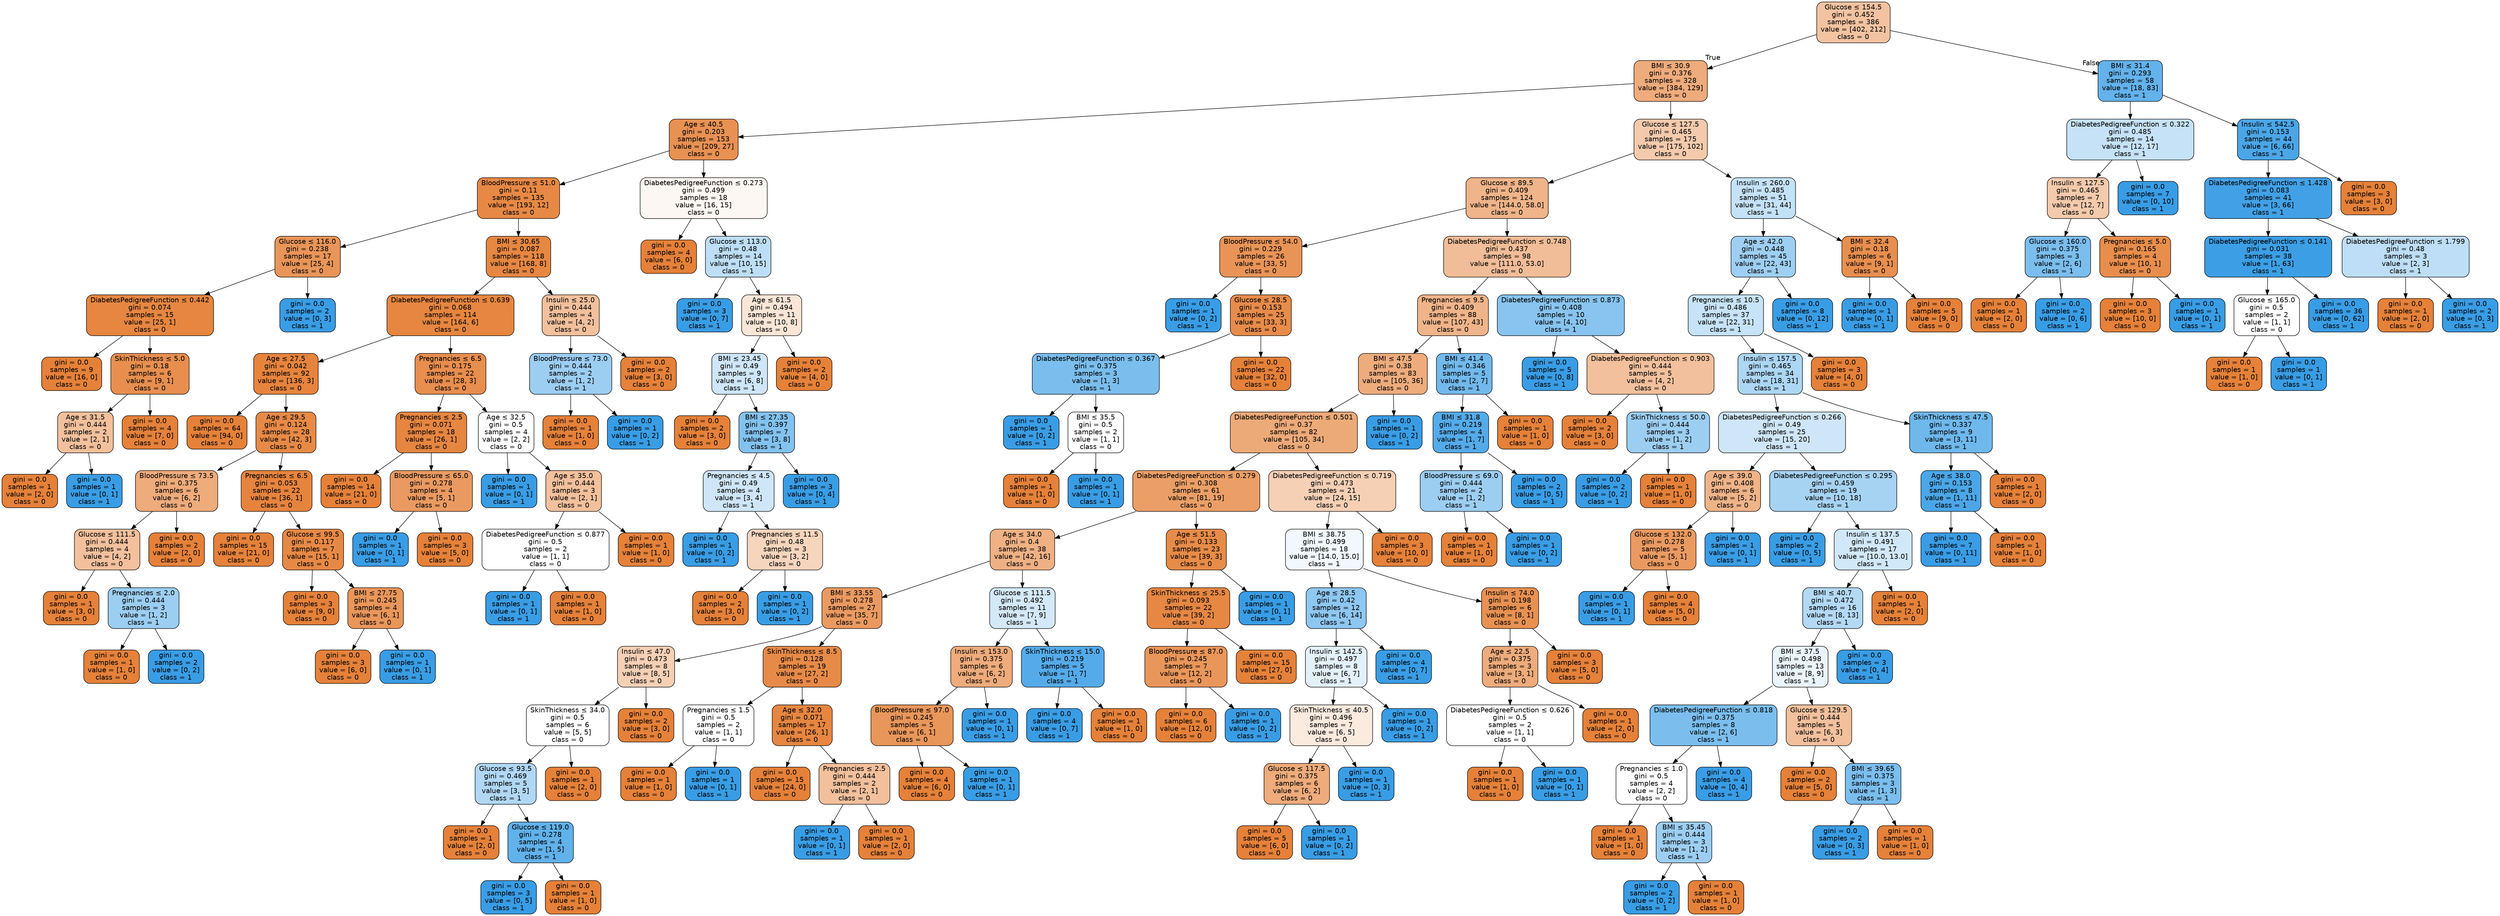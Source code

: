 digraph Tree {
node [shape=box, style="filled, rounded", color="black", fontname="helvetica"] ;
edge [fontname="helvetica"] ;
0 [label=<Glucose &le; 154.5<br/>gini = 0.452<br/>samples = 386<br/>value = [402, 212]<br/>class = 0>, fillcolor="#f3c3a1"] ;
1 [label=<BMI &le; 30.9<br/>gini = 0.376<br/>samples = 328<br/>value = [384, 129]<br/>class = 0>, fillcolor="#eeab7c"] ;
0 -> 1 [labeldistance=2.5, labelangle=45, headlabel="True"] ;
2 [label=<Age &le; 40.5<br/>gini = 0.203<br/>samples = 153<br/>value = [209, 27]<br/>class = 0>, fillcolor="#e89153"] ;
1 -> 2 ;
3 [label=<BloodPressure &le; 51.0<br/>gini = 0.11<br/>samples = 135<br/>value = [193, 12]<br/>class = 0>, fillcolor="#e78945"] ;
2 -> 3 ;
4 [label=<Glucose &le; 116.0<br/>gini = 0.238<br/>samples = 17<br/>value = [25, 4]<br/>class = 0>, fillcolor="#e99559"] ;
3 -> 4 ;
5 [label=<DiabetesPedigreeFunction &le; 0.442<br/>gini = 0.074<br/>samples = 15<br/>value = [25, 1]<br/>class = 0>, fillcolor="#e68641"] ;
4 -> 5 ;
6 [label=<gini = 0.0<br/>samples = 9<br/>value = [16, 0]<br/>class = 0>, fillcolor="#e58139"] ;
5 -> 6 ;
7 [label=<SkinThickness &le; 5.0<br/>gini = 0.18<br/>samples = 6<br/>value = [9, 1]<br/>class = 0>, fillcolor="#e88f4f"] ;
5 -> 7 ;
8 [label=<Age &le; 31.5<br/>gini = 0.444<br/>samples = 2<br/>value = [2, 1]<br/>class = 0>, fillcolor="#f2c09c"] ;
7 -> 8 ;
9 [label=<gini = 0.0<br/>samples = 1<br/>value = [2, 0]<br/>class = 0>, fillcolor="#e58139"] ;
8 -> 9 ;
10 [label=<gini = 0.0<br/>samples = 1<br/>value = [0, 1]<br/>class = 1>, fillcolor="#399de5"] ;
8 -> 10 ;
11 [label=<gini = 0.0<br/>samples = 4<br/>value = [7, 0]<br/>class = 0>, fillcolor="#e58139"] ;
7 -> 11 ;
12 [label=<gini = 0.0<br/>samples = 2<br/>value = [0, 3]<br/>class = 1>, fillcolor="#399de5"] ;
4 -> 12 ;
13 [label=<BMI &le; 30.65<br/>gini = 0.087<br/>samples = 118<br/>value = [168, 8]<br/>class = 0>, fillcolor="#e68742"] ;
3 -> 13 ;
14 [label=<DiabetesPedigreeFunction &le; 0.639<br/>gini = 0.068<br/>samples = 114<br/>value = [164, 6]<br/>class = 0>, fillcolor="#e68640"] ;
13 -> 14 ;
15 [label=<Age &le; 27.5<br/>gini = 0.042<br/>samples = 92<br/>value = [136, 3]<br/>class = 0>, fillcolor="#e6843d"] ;
14 -> 15 ;
16 [label=<gini = 0.0<br/>samples = 64<br/>value = [94, 0]<br/>class = 0>, fillcolor="#e58139"] ;
15 -> 16 ;
17 [label=<Age &le; 29.5<br/>gini = 0.124<br/>samples = 28<br/>value = [42, 3]<br/>class = 0>, fillcolor="#e78a47"] ;
15 -> 17 ;
18 [label=<BloodPressure &le; 73.5<br/>gini = 0.375<br/>samples = 6<br/>value = [6, 2]<br/>class = 0>, fillcolor="#eeab7b"] ;
17 -> 18 ;
19 [label=<Glucose &le; 111.5<br/>gini = 0.444<br/>samples = 4<br/>value = [4, 2]<br/>class = 0>, fillcolor="#f2c09c"] ;
18 -> 19 ;
20 [label=<gini = 0.0<br/>samples = 1<br/>value = [3, 0]<br/>class = 0>, fillcolor="#e58139"] ;
19 -> 20 ;
21 [label=<Pregnancies &le; 2.0<br/>gini = 0.444<br/>samples = 3<br/>value = [1, 2]<br/>class = 1>, fillcolor="#9ccef2"] ;
19 -> 21 ;
22 [label=<gini = 0.0<br/>samples = 1<br/>value = [1, 0]<br/>class = 0>, fillcolor="#e58139"] ;
21 -> 22 ;
23 [label=<gini = 0.0<br/>samples = 2<br/>value = [0, 2]<br/>class = 1>, fillcolor="#399de5"] ;
21 -> 23 ;
24 [label=<gini = 0.0<br/>samples = 2<br/>value = [2, 0]<br/>class = 0>, fillcolor="#e58139"] ;
18 -> 24 ;
25 [label=<Pregnancies &le; 6.5<br/>gini = 0.053<br/>samples = 22<br/>value = [36, 1]<br/>class = 0>, fillcolor="#e6843e"] ;
17 -> 25 ;
26 [label=<gini = 0.0<br/>samples = 15<br/>value = [21, 0]<br/>class = 0>, fillcolor="#e58139"] ;
25 -> 26 ;
27 [label=<Glucose &le; 99.5<br/>gini = 0.117<br/>samples = 7<br/>value = [15, 1]<br/>class = 0>, fillcolor="#e78946"] ;
25 -> 27 ;
28 [label=<gini = 0.0<br/>samples = 3<br/>value = [9, 0]<br/>class = 0>, fillcolor="#e58139"] ;
27 -> 28 ;
29 [label=<BMI &le; 27.75<br/>gini = 0.245<br/>samples = 4<br/>value = [6, 1]<br/>class = 0>, fillcolor="#e9965a"] ;
27 -> 29 ;
30 [label=<gini = 0.0<br/>samples = 3<br/>value = [6, 0]<br/>class = 0>, fillcolor="#e58139"] ;
29 -> 30 ;
31 [label=<gini = 0.0<br/>samples = 1<br/>value = [0, 1]<br/>class = 1>, fillcolor="#399de5"] ;
29 -> 31 ;
32 [label=<Pregnancies &le; 6.5<br/>gini = 0.175<br/>samples = 22<br/>value = [28, 3]<br/>class = 0>, fillcolor="#e88e4e"] ;
14 -> 32 ;
33 [label=<Pregnancies &le; 2.5<br/>gini = 0.071<br/>samples = 18<br/>value = [26, 1]<br/>class = 0>, fillcolor="#e68641"] ;
32 -> 33 ;
34 [label=<gini = 0.0<br/>samples = 14<br/>value = [21, 0]<br/>class = 0>, fillcolor="#e58139"] ;
33 -> 34 ;
35 [label=<BloodPressure &le; 65.0<br/>gini = 0.278<br/>samples = 4<br/>value = [5, 1]<br/>class = 0>, fillcolor="#ea9a61"] ;
33 -> 35 ;
36 [label=<gini = 0.0<br/>samples = 1<br/>value = [0, 1]<br/>class = 1>, fillcolor="#399de5"] ;
35 -> 36 ;
37 [label=<gini = 0.0<br/>samples = 3<br/>value = [5, 0]<br/>class = 0>, fillcolor="#e58139"] ;
35 -> 37 ;
38 [label=<Age &le; 32.5<br/>gini = 0.5<br/>samples = 4<br/>value = [2, 2]<br/>class = 0>, fillcolor="#ffffff"] ;
32 -> 38 ;
39 [label=<gini = 0.0<br/>samples = 1<br/>value = [0, 1]<br/>class = 1>, fillcolor="#399de5"] ;
38 -> 39 ;
40 [label=<Age &le; 35.0<br/>gini = 0.444<br/>samples = 3<br/>value = [2, 1]<br/>class = 0>, fillcolor="#f2c09c"] ;
38 -> 40 ;
41 [label=<DiabetesPedigreeFunction &le; 0.877<br/>gini = 0.5<br/>samples = 2<br/>value = [1, 1]<br/>class = 0>, fillcolor="#ffffff"] ;
40 -> 41 ;
42 [label=<gini = 0.0<br/>samples = 1<br/>value = [0, 1]<br/>class = 1>, fillcolor="#399de5"] ;
41 -> 42 ;
43 [label=<gini = 0.0<br/>samples = 1<br/>value = [1, 0]<br/>class = 0>, fillcolor="#e58139"] ;
41 -> 43 ;
44 [label=<gini = 0.0<br/>samples = 1<br/>value = [1, 0]<br/>class = 0>, fillcolor="#e58139"] ;
40 -> 44 ;
45 [label=<Insulin &le; 25.0<br/>gini = 0.444<br/>samples = 4<br/>value = [4, 2]<br/>class = 0>, fillcolor="#f2c09c"] ;
13 -> 45 ;
46 [label=<BloodPressure &le; 73.0<br/>gini = 0.444<br/>samples = 2<br/>value = [1, 2]<br/>class = 1>, fillcolor="#9ccef2"] ;
45 -> 46 ;
47 [label=<gini = 0.0<br/>samples = 1<br/>value = [1, 0]<br/>class = 0>, fillcolor="#e58139"] ;
46 -> 47 ;
48 [label=<gini = 0.0<br/>samples = 1<br/>value = [0, 2]<br/>class = 1>, fillcolor="#399de5"] ;
46 -> 48 ;
49 [label=<gini = 0.0<br/>samples = 2<br/>value = [3, 0]<br/>class = 0>, fillcolor="#e58139"] ;
45 -> 49 ;
50 [label=<DiabetesPedigreeFunction &le; 0.273<br/>gini = 0.499<br/>samples = 18<br/>value = [16, 15]<br/>class = 0>, fillcolor="#fdf7f3"] ;
2 -> 50 ;
51 [label=<gini = 0.0<br/>samples = 4<br/>value = [6, 0]<br/>class = 0>, fillcolor="#e58139"] ;
50 -> 51 ;
52 [label=<Glucose &le; 113.0<br/>gini = 0.48<br/>samples = 14<br/>value = [10, 15]<br/>class = 1>, fillcolor="#bddef6"] ;
50 -> 52 ;
53 [label=<gini = 0.0<br/>samples = 3<br/>value = [0, 7]<br/>class = 1>, fillcolor="#399de5"] ;
52 -> 53 ;
54 [label=<Age &le; 61.5<br/>gini = 0.494<br/>samples = 11<br/>value = [10, 8]<br/>class = 0>, fillcolor="#fae6d7"] ;
52 -> 54 ;
55 [label=<BMI &le; 23.45<br/>gini = 0.49<br/>samples = 9<br/>value = [6, 8]<br/>class = 1>, fillcolor="#cee6f8"] ;
54 -> 55 ;
56 [label=<gini = 0.0<br/>samples = 2<br/>value = [3, 0]<br/>class = 0>, fillcolor="#e58139"] ;
55 -> 56 ;
57 [label=<BMI &le; 27.35<br/>gini = 0.397<br/>samples = 7<br/>value = [3, 8]<br/>class = 1>, fillcolor="#83c2ef"] ;
55 -> 57 ;
58 [label=<Pregnancies &le; 4.5<br/>gini = 0.49<br/>samples = 4<br/>value = [3, 4]<br/>class = 1>, fillcolor="#cee6f8"] ;
57 -> 58 ;
59 [label=<gini = 0.0<br/>samples = 1<br/>value = [0, 2]<br/>class = 1>, fillcolor="#399de5"] ;
58 -> 59 ;
60 [label=<Pregnancies &le; 11.5<br/>gini = 0.48<br/>samples = 3<br/>value = [3, 2]<br/>class = 0>, fillcolor="#f6d5bd"] ;
58 -> 60 ;
61 [label=<gini = 0.0<br/>samples = 2<br/>value = [3, 0]<br/>class = 0>, fillcolor="#e58139"] ;
60 -> 61 ;
62 [label=<gini = 0.0<br/>samples = 1<br/>value = [0, 2]<br/>class = 1>, fillcolor="#399de5"] ;
60 -> 62 ;
63 [label=<gini = 0.0<br/>samples = 3<br/>value = [0, 4]<br/>class = 1>, fillcolor="#399de5"] ;
57 -> 63 ;
64 [label=<gini = 0.0<br/>samples = 2<br/>value = [4, 0]<br/>class = 0>, fillcolor="#e58139"] ;
54 -> 64 ;
65 [label=<Glucose &le; 127.5<br/>gini = 0.465<br/>samples = 175<br/>value = [175, 102]<br/>class = 0>, fillcolor="#f4caac"] ;
1 -> 65 ;
66 [label=<Glucose &le; 89.5<br/>gini = 0.409<br/>samples = 124<br/>value = [144.0, 58.0]<br/>class = 0>, fillcolor="#efb489"] ;
65 -> 66 ;
67 [label=<BloodPressure &le; 54.0<br/>gini = 0.229<br/>samples = 26<br/>value = [33, 5]<br/>class = 0>, fillcolor="#e99457"] ;
66 -> 67 ;
68 [label=<gini = 0.0<br/>samples = 1<br/>value = [0, 2]<br/>class = 1>, fillcolor="#399de5"] ;
67 -> 68 ;
69 [label=<Glucose &le; 28.5<br/>gini = 0.153<br/>samples = 25<br/>value = [33, 3]<br/>class = 0>, fillcolor="#e78c4b"] ;
67 -> 69 ;
70 [label=<DiabetesPedigreeFunction &le; 0.367<br/>gini = 0.375<br/>samples = 3<br/>value = [1, 3]<br/>class = 1>, fillcolor="#7bbeee"] ;
69 -> 70 ;
71 [label=<gini = 0.0<br/>samples = 1<br/>value = [0, 2]<br/>class = 1>, fillcolor="#399de5"] ;
70 -> 71 ;
72 [label=<BMI &le; 35.5<br/>gini = 0.5<br/>samples = 2<br/>value = [1, 1]<br/>class = 0>, fillcolor="#ffffff"] ;
70 -> 72 ;
73 [label=<gini = 0.0<br/>samples = 1<br/>value = [1, 0]<br/>class = 0>, fillcolor="#e58139"] ;
72 -> 73 ;
74 [label=<gini = 0.0<br/>samples = 1<br/>value = [0, 1]<br/>class = 1>, fillcolor="#399de5"] ;
72 -> 74 ;
75 [label=<gini = 0.0<br/>samples = 22<br/>value = [32, 0]<br/>class = 0>, fillcolor="#e58139"] ;
69 -> 75 ;
76 [label=<DiabetesPedigreeFunction &le; 0.748<br/>gini = 0.437<br/>samples = 98<br/>value = [111.0, 53.0]<br/>class = 0>, fillcolor="#f1bd98"] ;
66 -> 76 ;
77 [label=<Pregnancies &le; 9.5<br/>gini = 0.409<br/>samples = 88<br/>value = [107, 43]<br/>class = 0>, fillcolor="#efb489"] ;
76 -> 77 ;
78 [label=<BMI &le; 47.5<br/>gini = 0.38<br/>samples = 83<br/>value = [105, 36]<br/>class = 0>, fillcolor="#eeac7d"] ;
77 -> 78 ;
79 [label=<DiabetesPedigreeFunction &le; 0.501<br/>gini = 0.37<br/>samples = 82<br/>value = [105, 34]<br/>class = 0>, fillcolor="#edaa79"] ;
78 -> 79 ;
80 [label=<DiabetesPedigreeFunction &le; 0.279<br/>gini = 0.308<br/>samples = 61<br/>value = [81, 19]<br/>class = 0>, fillcolor="#eb9f67"] ;
79 -> 80 ;
81 [label=<Age &le; 34.0<br/>gini = 0.4<br/>samples = 38<br/>value = [42, 16]<br/>class = 0>, fillcolor="#efb184"] ;
80 -> 81 ;
82 [label=<BMI &le; 33.55<br/>gini = 0.278<br/>samples = 27<br/>value = [35, 7]<br/>class = 0>, fillcolor="#ea9a61"] ;
81 -> 82 ;
83 [label=<Insulin &le; 47.0<br/>gini = 0.473<br/>samples = 8<br/>value = [8, 5]<br/>class = 0>, fillcolor="#f5d0b5"] ;
82 -> 83 ;
84 [label=<SkinThickness &le; 34.0<br/>gini = 0.5<br/>samples = 6<br/>value = [5, 5]<br/>class = 0>, fillcolor="#ffffff"] ;
83 -> 84 ;
85 [label=<Glucose &le; 93.5<br/>gini = 0.469<br/>samples = 5<br/>value = [3, 5]<br/>class = 1>, fillcolor="#b0d8f5"] ;
84 -> 85 ;
86 [label=<gini = 0.0<br/>samples = 1<br/>value = [2, 0]<br/>class = 0>, fillcolor="#e58139"] ;
85 -> 86 ;
87 [label=<Glucose &le; 119.0<br/>gini = 0.278<br/>samples = 4<br/>value = [1, 5]<br/>class = 1>, fillcolor="#61b1ea"] ;
85 -> 87 ;
88 [label=<gini = 0.0<br/>samples = 3<br/>value = [0, 5]<br/>class = 1>, fillcolor="#399de5"] ;
87 -> 88 ;
89 [label=<gini = 0.0<br/>samples = 1<br/>value = [1, 0]<br/>class = 0>, fillcolor="#e58139"] ;
87 -> 89 ;
90 [label=<gini = 0.0<br/>samples = 1<br/>value = [2, 0]<br/>class = 0>, fillcolor="#e58139"] ;
84 -> 90 ;
91 [label=<gini = 0.0<br/>samples = 2<br/>value = [3, 0]<br/>class = 0>, fillcolor="#e58139"] ;
83 -> 91 ;
92 [label=<SkinThickness &le; 8.5<br/>gini = 0.128<br/>samples = 19<br/>value = [27, 2]<br/>class = 0>, fillcolor="#e78a48"] ;
82 -> 92 ;
93 [label=<Pregnancies &le; 1.5<br/>gini = 0.5<br/>samples = 2<br/>value = [1, 1]<br/>class = 0>, fillcolor="#ffffff"] ;
92 -> 93 ;
94 [label=<gini = 0.0<br/>samples = 1<br/>value = [1, 0]<br/>class = 0>, fillcolor="#e58139"] ;
93 -> 94 ;
95 [label=<gini = 0.0<br/>samples = 1<br/>value = [0, 1]<br/>class = 1>, fillcolor="#399de5"] ;
93 -> 95 ;
96 [label=<Age &le; 32.0<br/>gini = 0.071<br/>samples = 17<br/>value = [26, 1]<br/>class = 0>, fillcolor="#e68641"] ;
92 -> 96 ;
97 [label=<gini = 0.0<br/>samples = 15<br/>value = [24, 0]<br/>class = 0>, fillcolor="#e58139"] ;
96 -> 97 ;
98 [label=<Pregnancies &le; 2.5<br/>gini = 0.444<br/>samples = 2<br/>value = [2, 1]<br/>class = 0>, fillcolor="#f2c09c"] ;
96 -> 98 ;
99 [label=<gini = 0.0<br/>samples = 1<br/>value = [0, 1]<br/>class = 1>, fillcolor="#399de5"] ;
98 -> 99 ;
100 [label=<gini = 0.0<br/>samples = 1<br/>value = [2, 0]<br/>class = 0>, fillcolor="#e58139"] ;
98 -> 100 ;
101 [label=<Glucose &le; 111.5<br/>gini = 0.492<br/>samples = 11<br/>value = [7, 9]<br/>class = 1>, fillcolor="#d3e9f9"] ;
81 -> 101 ;
102 [label=<Insulin &le; 153.0<br/>gini = 0.375<br/>samples = 6<br/>value = [6, 2]<br/>class = 0>, fillcolor="#eeab7b"] ;
101 -> 102 ;
103 [label=<BloodPressure &le; 97.0<br/>gini = 0.245<br/>samples = 5<br/>value = [6, 1]<br/>class = 0>, fillcolor="#e9965a"] ;
102 -> 103 ;
104 [label=<gini = 0.0<br/>samples = 4<br/>value = [6, 0]<br/>class = 0>, fillcolor="#e58139"] ;
103 -> 104 ;
105 [label=<gini = 0.0<br/>samples = 1<br/>value = [0, 1]<br/>class = 1>, fillcolor="#399de5"] ;
103 -> 105 ;
106 [label=<gini = 0.0<br/>samples = 1<br/>value = [0, 1]<br/>class = 1>, fillcolor="#399de5"] ;
102 -> 106 ;
107 [label=<SkinThickness &le; 15.0<br/>gini = 0.219<br/>samples = 5<br/>value = [1, 7]<br/>class = 1>, fillcolor="#55abe9"] ;
101 -> 107 ;
108 [label=<gini = 0.0<br/>samples = 4<br/>value = [0, 7]<br/>class = 1>, fillcolor="#399de5"] ;
107 -> 108 ;
109 [label=<gini = 0.0<br/>samples = 1<br/>value = [1, 0]<br/>class = 0>, fillcolor="#e58139"] ;
107 -> 109 ;
110 [label=<Age &le; 51.5<br/>gini = 0.133<br/>samples = 23<br/>value = [39, 3]<br/>class = 0>, fillcolor="#e78b48"] ;
80 -> 110 ;
111 [label=<SkinThickness &le; 25.5<br/>gini = 0.093<br/>samples = 22<br/>value = [39, 2]<br/>class = 0>, fillcolor="#e68743"] ;
110 -> 111 ;
112 [label=<BloodPressure &le; 87.0<br/>gini = 0.245<br/>samples = 7<br/>value = [12, 2]<br/>class = 0>, fillcolor="#e9965a"] ;
111 -> 112 ;
113 [label=<gini = 0.0<br/>samples = 6<br/>value = [12, 0]<br/>class = 0>, fillcolor="#e58139"] ;
112 -> 113 ;
114 [label=<gini = 0.0<br/>samples = 1<br/>value = [0, 2]<br/>class = 1>, fillcolor="#399de5"] ;
112 -> 114 ;
115 [label=<gini = 0.0<br/>samples = 15<br/>value = [27, 0]<br/>class = 0>, fillcolor="#e58139"] ;
111 -> 115 ;
116 [label=<gini = 0.0<br/>samples = 1<br/>value = [0, 1]<br/>class = 1>, fillcolor="#399de5"] ;
110 -> 116 ;
117 [label=<DiabetesPedigreeFunction &le; 0.719<br/>gini = 0.473<br/>samples = 21<br/>value = [24, 15]<br/>class = 0>, fillcolor="#f5d0b5"] ;
79 -> 117 ;
118 [label=<BMI &le; 38.75<br/>gini = 0.499<br/>samples = 18<br/>value = [14.0, 15.0]<br/>class = 1>, fillcolor="#f2f8fd"] ;
117 -> 118 ;
119 [label=<Age &le; 28.5<br/>gini = 0.42<br/>samples = 12<br/>value = [6, 14]<br/>class = 1>, fillcolor="#8ec7f0"] ;
118 -> 119 ;
120 [label=<Insulin &le; 142.5<br/>gini = 0.497<br/>samples = 8<br/>value = [6, 7]<br/>class = 1>, fillcolor="#e3f1fb"] ;
119 -> 120 ;
121 [label=<SkinThickness &le; 40.5<br/>gini = 0.496<br/>samples = 7<br/>value = [6, 5]<br/>class = 0>, fillcolor="#fbeade"] ;
120 -> 121 ;
122 [label=<Glucose &le; 117.5<br/>gini = 0.375<br/>samples = 6<br/>value = [6, 2]<br/>class = 0>, fillcolor="#eeab7b"] ;
121 -> 122 ;
123 [label=<gini = 0.0<br/>samples = 5<br/>value = [6, 0]<br/>class = 0>, fillcolor="#e58139"] ;
122 -> 123 ;
124 [label=<gini = 0.0<br/>samples = 1<br/>value = [0, 2]<br/>class = 1>, fillcolor="#399de5"] ;
122 -> 124 ;
125 [label=<gini = 0.0<br/>samples = 1<br/>value = [0, 3]<br/>class = 1>, fillcolor="#399de5"] ;
121 -> 125 ;
126 [label=<gini = 0.0<br/>samples = 1<br/>value = [0, 2]<br/>class = 1>, fillcolor="#399de5"] ;
120 -> 126 ;
127 [label=<gini = 0.0<br/>samples = 4<br/>value = [0, 7]<br/>class = 1>, fillcolor="#399de5"] ;
119 -> 127 ;
128 [label=<Insulin &le; 74.0<br/>gini = 0.198<br/>samples = 6<br/>value = [8, 1]<br/>class = 0>, fillcolor="#e89152"] ;
118 -> 128 ;
129 [label=<Age &le; 22.5<br/>gini = 0.375<br/>samples = 3<br/>value = [3, 1]<br/>class = 0>, fillcolor="#eeab7b"] ;
128 -> 129 ;
130 [label=<DiabetesPedigreeFunction &le; 0.626<br/>gini = 0.5<br/>samples = 2<br/>value = [1, 1]<br/>class = 0>, fillcolor="#ffffff"] ;
129 -> 130 ;
131 [label=<gini = 0.0<br/>samples = 1<br/>value = [1, 0]<br/>class = 0>, fillcolor="#e58139"] ;
130 -> 131 ;
132 [label=<gini = 0.0<br/>samples = 1<br/>value = [0, 1]<br/>class = 1>, fillcolor="#399de5"] ;
130 -> 132 ;
133 [label=<gini = 0.0<br/>samples = 1<br/>value = [2, 0]<br/>class = 0>, fillcolor="#e58139"] ;
129 -> 133 ;
134 [label=<gini = 0.0<br/>samples = 3<br/>value = [5, 0]<br/>class = 0>, fillcolor="#e58139"] ;
128 -> 134 ;
135 [label=<gini = 0.0<br/>samples = 3<br/>value = [10, 0]<br/>class = 0>, fillcolor="#e58139"] ;
117 -> 135 ;
136 [label=<gini = 0.0<br/>samples = 1<br/>value = [0, 2]<br/>class = 1>, fillcolor="#399de5"] ;
78 -> 136 ;
137 [label=<BMI &le; 41.4<br/>gini = 0.346<br/>samples = 5<br/>value = [2, 7]<br/>class = 1>, fillcolor="#72b9ec"] ;
77 -> 137 ;
138 [label=<BMI &le; 31.8<br/>gini = 0.219<br/>samples = 4<br/>value = [1, 7]<br/>class = 1>, fillcolor="#55abe9"] ;
137 -> 138 ;
139 [label=<BloodPressure &le; 69.0<br/>gini = 0.444<br/>samples = 2<br/>value = [1, 2]<br/>class = 1>, fillcolor="#9ccef2"] ;
138 -> 139 ;
140 [label=<gini = 0.0<br/>samples = 1<br/>value = [1, 0]<br/>class = 0>, fillcolor="#e58139"] ;
139 -> 140 ;
141 [label=<gini = 0.0<br/>samples = 1<br/>value = [0, 2]<br/>class = 1>, fillcolor="#399de5"] ;
139 -> 141 ;
142 [label=<gini = 0.0<br/>samples = 2<br/>value = [0, 5]<br/>class = 1>, fillcolor="#399de5"] ;
138 -> 142 ;
143 [label=<gini = 0.0<br/>samples = 1<br/>value = [1, 0]<br/>class = 0>, fillcolor="#e58139"] ;
137 -> 143 ;
144 [label=<DiabetesPedigreeFunction &le; 0.873<br/>gini = 0.408<br/>samples = 10<br/>value = [4, 10]<br/>class = 1>, fillcolor="#88c4ef"] ;
76 -> 144 ;
145 [label=<gini = 0.0<br/>samples = 5<br/>value = [0, 8]<br/>class = 1>, fillcolor="#399de5"] ;
144 -> 145 ;
146 [label=<DiabetesPedigreeFunction &le; 0.903<br/>gini = 0.444<br/>samples = 5<br/>value = [4, 2]<br/>class = 0>, fillcolor="#f2c09c"] ;
144 -> 146 ;
147 [label=<gini = 0.0<br/>samples = 2<br/>value = [3, 0]<br/>class = 0>, fillcolor="#e58139"] ;
146 -> 147 ;
148 [label=<SkinThickness &le; 50.0<br/>gini = 0.444<br/>samples = 3<br/>value = [1, 2]<br/>class = 1>, fillcolor="#9ccef2"] ;
146 -> 148 ;
149 [label=<gini = 0.0<br/>samples = 2<br/>value = [0, 2]<br/>class = 1>, fillcolor="#399de5"] ;
148 -> 149 ;
150 [label=<gini = 0.0<br/>samples = 1<br/>value = [1, 0]<br/>class = 0>, fillcolor="#e58139"] ;
148 -> 150 ;
151 [label=<Insulin &le; 260.0<br/>gini = 0.485<br/>samples = 51<br/>value = [31, 44]<br/>class = 1>, fillcolor="#c4e2f7"] ;
65 -> 151 ;
152 [label=<Age &le; 42.0<br/>gini = 0.448<br/>samples = 45<br/>value = [22, 43]<br/>class = 1>, fillcolor="#9ecff2"] ;
151 -> 152 ;
153 [label=<Pregnancies &le; 10.5<br/>gini = 0.486<br/>samples = 37<br/>value = [22, 31]<br/>class = 1>, fillcolor="#c6e3f7"] ;
152 -> 153 ;
154 [label=<Insulin &le; 157.5<br/>gini = 0.465<br/>samples = 34<br/>value = [18, 31]<br/>class = 1>, fillcolor="#acd6f4"] ;
153 -> 154 ;
155 [label=<DiabetesPedigreeFunction &le; 0.266<br/>gini = 0.49<br/>samples = 25<br/>value = [15, 20]<br/>class = 1>, fillcolor="#cee6f8"] ;
154 -> 155 ;
156 [label=<Age &le; 39.0<br/>gini = 0.408<br/>samples = 6<br/>value = [5, 2]<br/>class = 0>, fillcolor="#efb388"] ;
155 -> 156 ;
157 [label=<Glucose &le; 132.0<br/>gini = 0.278<br/>samples = 5<br/>value = [5, 1]<br/>class = 0>, fillcolor="#ea9a61"] ;
156 -> 157 ;
158 [label=<gini = 0.0<br/>samples = 1<br/>value = [0, 1]<br/>class = 1>, fillcolor="#399de5"] ;
157 -> 158 ;
159 [label=<gini = 0.0<br/>samples = 4<br/>value = [5, 0]<br/>class = 0>, fillcolor="#e58139"] ;
157 -> 159 ;
160 [label=<gini = 0.0<br/>samples = 1<br/>value = [0, 1]<br/>class = 1>, fillcolor="#399de5"] ;
156 -> 160 ;
161 [label=<DiabetesPedigreeFunction &le; 0.295<br/>gini = 0.459<br/>samples = 19<br/>value = [10, 18]<br/>class = 1>, fillcolor="#a7d3f3"] ;
155 -> 161 ;
162 [label=<gini = 0.0<br/>samples = 2<br/>value = [0, 5]<br/>class = 1>, fillcolor="#399de5"] ;
161 -> 162 ;
163 [label=<Insulin &le; 137.5<br/>gini = 0.491<br/>samples = 17<br/>value = [10.0, 13.0]<br/>class = 1>, fillcolor="#d1e8f9"] ;
161 -> 163 ;
164 [label=<BMI &le; 40.7<br/>gini = 0.472<br/>samples = 16<br/>value = [8, 13]<br/>class = 1>, fillcolor="#b3d9f5"] ;
163 -> 164 ;
165 [label=<BMI &le; 37.5<br/>gini = 0.498<br/>samples = 13<br/>value = [8, 9]<br/>class = 1>, fillcolor="#e9f4fc"] ;
164 -> 165 ;
166 [label=<DiabetesPedigreeFunction &le; 0.818<br/>gini = 0.375<br/>samples = 8<br/>value = [2, 6]<br/>class = 1>, fillcolor="#7bbeee"] ;
165 -> 166 ;
167 [label=<Pregnancies &le; 1.0<br/>gini = 0.5<br/>samples = 4<br/>value = [2, 2]<br/>class = 0>, fillcolor="#ffffff"] ;
166 -> 167 ;
168 [label=<gini = 0.0<br/>samples = 1<br/>value = [1, 0]<br/>class = 0>, fillcolor="#e58139"] ;
167 -> 168 ;
169 [label=<BMI &le; 35.45<br/>gini = 0.444<br/>samples = 3<br/>value = [1, 2]<br/>class = 1>, fillcolor="#9ccef2"] ;
167 -> 169 ;
170 [label=<gini = 0.0<br/>samples = 2<br/>value = [0, 2]<br/>class = 1>, fillcolor="#399de5"] ;
169 -> 170 ;
171 [label=<gini = 0.0<br/>samples = 1<br/>value = [1, 0]<br/>class = 0>, fillcolor="#e58139"] ;
169 -> 171 ;
172 [label=<gini = 0.0<br/>samples = 4<br/>value = [0, 4]<br/>class = 1>, fillcolor="#399de5"] ;
166 -> 172 ;
173 [label=<Glucose &le; 129.5<br/>gini = 0.444<br/>samples = 5<br/>value = [6, 3]<br/>class = 0>, fillcolor="#f2c09c"] ;
165 -> 173 ;
174 [label=<gini = 0.0<br/>samples = 2<br/>value = [5, 0]<br/>class = 0>, fillcolor="#e58139"] ;
173 -> 174 ;
175 [label=<BMI &le; 39.65<br/>gini = 0.375<br/>samples = 3<br/>value = [1, 3]<br/>class = 1>, fillcolor="#7bbeee"] ;
173 -> 175 ;
176 [label=<gini = 0.0<br/>samples = 2<br/>value = [0, 3]<br/>class = 1>, fillcolor="#399de5"] ;
175 -> 176 ;
177 [label=<gini = 0.0<br/>samples = 1<br/>value = [1, 0]<br/>class = 0>, fillcolor="#e58139"] ;
175 -> 177 ;
178 [label=<gini = 0.0<br/>samples = 3<br/>value = [0, 4]<br/>class = 1>, fillcolor="#399de5"] ;
164 -> 178 ;
179 [label=<gini = 0.0<br/>samples = 1<br/>value = [2, 0]<br/>class = 0>, fillcolor="#e58139"] ;
163 -> 179 ;
180 [label=<SkinThickness &le; 47.5<br/>gini = 0.337<br/>samples = 9<br/>value = [3, 11]<br/>class = 1>, fillcolor="#6fb8ec"] ;
154 -> 180 ;
181 [label=<Age &le; 38.0<br/>gini = 0.153<br/>samples = 8<br/>value = [1, 11]<br/>class = 1>, fillcolor="#4ba6e7"] ;
180 -> 181 ;
182 [label=<gini = 0.0<br/>samples = 7<br/>value = [0, 11]<br/>class = 1>, fillcolor="#399de5"] ;
181 -> 182 ;
183 [label=<gini = 0.0<br/>samples = 1<br/>value = [1, 0]<br/>class = 0>, fillcolor="#e58139"] ;
181 -> 183 ;
184 [label=<gini = 0.0<br/>samples = 1<br/>value = [2, 0]<br/>class = 0>, fillcolor="#e58139"] ;
180 -> 184 ;
185 [label=<gini = 0.0<br/>samples = 3<br/>value = [4, 0]<br/>class = 0>, fillcolor="#e58139"] ;
153 -> 185 ;
186 [label=<gini = 0.0<br/>samples = 8<br/>value = [0, 12]<br/>class = 1>, fillcolor="#399de5"] ;
152 -> 186 ;
187 [label=<BMI &le; 32.4<br/>gini = 0.18<br/>samples = 6<br/>value = [9, 1]<br/>class = 0>, fillcolor="#e88f4f"] ;
151 -> 187 ;
188 [label=<gini = 0.0<br/>samples = 1<br/>value = [0, 1]<br/>class = 1>, fillcolor="#399de5"] ;
187 -> 188 ;
189 [label=<gini = 0.0<br/>samples = 5<br/>value = [9, 0]<br/>class = 0>, fillcolor="#e58139"] ;
187 -> 189 ;
190 [label=<BMI &le; 31.4<br/>gini = 0.293<br/>samples = 58<br/>value = [18, 83]<br/>class = 1>, fillcolor="#64b2eb"] ;
0 -> 190 [labeldistance=2.5, labelangle=-45, headlabel="False"] ;
191 [label=<DiabetesPedigreeFunction &le; 0.322<br/>gini = 0.485<br/>samples = 14<br/>value = [12, 17]<br/>class = 1>, fillcolor="#c5e2f7"] ;
190 -> 191 ;
192 [label=<Insulin &le; 127.5<br/>gini = 0.465<br/>samples = 7<br/>value = [12, 7]<br/>class = 0>, fillcolor="#f4caac"] ;
191 -> 192 ;
193 [label=<Glucose &le; 160.0<br/>gini = 0.375<br/>samples = 3<br/>value = [2, 6]<br/>class = 1>, fillcolor="#7bbeee"] ;
192 -> 193 ;
194 [label=<gini = 0.0<br/>samples = 1<br/>value = [2, 0]<br/>class = 0>, fillcolor="#e58139"] ;
193 -> 194 ;
195 [label=<gini = 0.0<br/>samples = 2<br/>value = [0, 6]<br/>class = 1>, fillcolor="#399de5"] ;
193 -> 195 ;
196 [label=<Pregnancies &le; 5.0<br/>gini = 0.165<br/>samples = 4<br/>value = [10, 1]<br/>class = 0>, fillcolor="#e88e4d"] ;
192 -> 196 ;
197 [label=<gini = 0.0<br/>samples = 3<br/>value = [10, 0]<br/>class = 0>, fillcolor="#e58139"] ;
196 -> 197 ;
198 [label=<gini = 0.0<br/>samples = 1<br/>value = [0, 1]<br/>class = 1>, fillcolor="#399de5"] ;
196 -> 198 ;
199 [label=<gini = 0.0<br/>samples = 7<br/>value = [0, 10]<br/>class = 1>, fillcolor="#399de5"] ;
191 -> 199 ;
200 [label=<Insulin &le; 542.5<br/>gini = 0.153<br/>samples = 44<br/>value = [6, 66]<br/>class = 1>, fillcolor="#4ba6e7"] ;
190 -> 200 ;
201 [label=<DiabetesPedigreeFunction &le; 1.428<br/>gini = 0.083<br/>samples = 41<br/>value = [3, 66]<br/>class = 1>, fillcolor="#42a1e6"] ;
200 -> 201 ;
202 [label=<DiabetesPedigreeFunction &le; 0.141<br/>gini = 0.031<br/>samples = 38<br/>value = [1, 63]<br/>class = 1>, fillcolor="#3c9fe5"] ;
201 -> 202 ;
203 [label=<Glucose &le; 165.0<br/>gini = 0.5<br/>samples = 2<br/>value = [1, 1]<br/>class = 0>, fillcolor="#ffffff"] ;
202 -> 203 ;
204 [label=<gini = 0.0<br/>samples = 1<br/>value = [1, 0]<br/>class = 0>, fillcolor="#e58139"] ;
203 -> 204 ;
205 [label=<gini = 0.0<br/>samples = 1<br/>value = [0, 1]<br/>class = 1>, fillcolor="#399de5"] ;
203 -> 205 ;
206 [label=<gini = 0.0<br/>samples = 36<br/>value = [0, 62]<br/>class = 1>, fillcolor="#399de5"] ;
202 -> 206 ;
207 [label=<DiabetesPedigreeFunction &le; 1.799<br/>gini = 0.48<br/>samples = 3<br/>value = [2, 3]<br/>class = 1>, fillcolor="#bddef6"] ;
201 -> 207 ;
208 [label=<gini = 0.0<br/>samples = 1<br/>value = [2, 0]<br/>class = 0>, fillcolor="#e58139"] ;
207 -> 208 ;
209 [label=<gini = 0.0<br/>samples = 2<br/>value = [0, 3]<br/>class = 1>, fillcolor="#399de5"] ;
207 -> 209 ;
210 [label=<gini = 0.0<br/>samples = 3<br/>value = [3, 0]<br/>class = 0>, fillcolor="#e58139"] ;
200 -> 210 ;
}